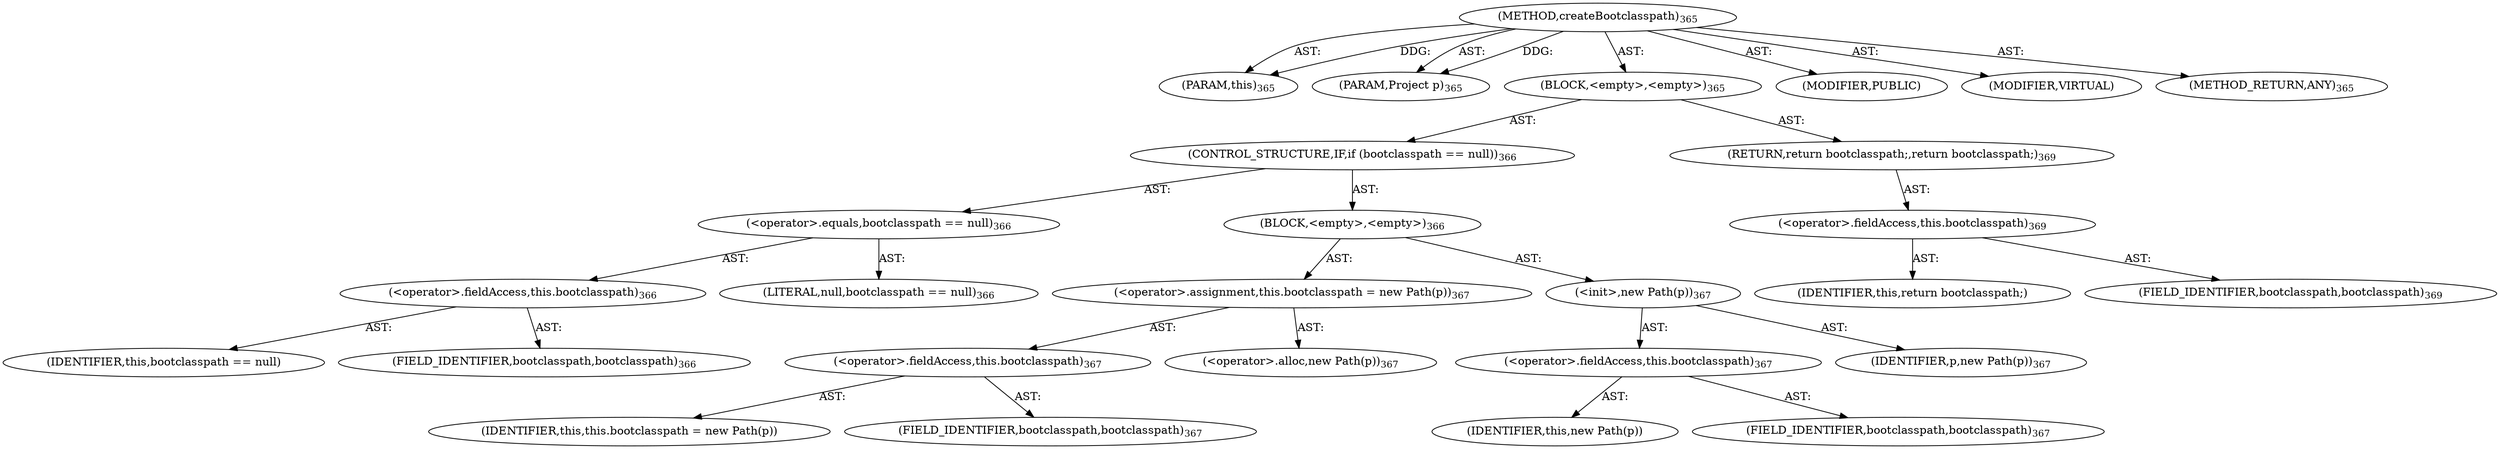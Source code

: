 digraph "createBootclasspath" {  
"111669149719" [label = <(METHOD,createBootclasspath)<SUB>365</SUB>> ]
"115964117033" [label = <(PARAM,this)<SUB>365</SUB>> ]
"115964117034" [label = <(PARAM,Project p)<SUB>365</SUB>> ]
"25769803820" [label = <(BLOCK,&lt;empty&gt;,&lt;empty&gt;)<SUB>365</SUB>> ]
"47244640274" [label = <(CONTROL_STRUCTURE,IF,if (bootclasspath == null))<SUB>366</SUB>> ]
"30064771257" [label = <(&lt;operator&gt;.equals,bootclasspath == null)<SUB>366</SUB>> ]
"30064771258" [label = <(&lt;operator&gt;.fieldAccess,this.bootclasspath)<SUB>366</SUB>> ]
"68719476893" [label = <(IDENTIFIER,this,bootclasspath == null)> ]
"55834574894" [label = <(FIELD_IDENTIFIER,bootclasspath,bootclasspath)<SUB>366</SUB>> ]
"90194313242" [label = <(LITERAL,null,bootclasspath == null)<SUB>366</SUB>> ]
"25769803821" [label = <(BLOCK,&lt;empty&gt;,&lt;empty&gt;)<SUB>366</SUB>> ]
"30064771259" [label = <(&lt;operator&gt;.assignment,this.bootclasspath = new Path(p))<SUB>367</SUB>> ]
"30064771260" [label = <(&lt;operator&gt;.fieldAccess,this.bootclasspath)<SUB>367</SUB>> ]
"68719476894" [label = <(IDENTIFIER,this,this.bootclasspath = new Path(p))> ]
"55834574895" [label = <(FIELD_IDENTIFIER,bootclasspath,bootclasspath)<SUB>367</SUB>> ]
"30064771261" [label = <(&lt;operator&gt;.alloc,new Path(p))<SUB>367</SUB>> ]
"30064771262" [label = <(&lt;init&gt;,new Path(p))<SUB>367</SUB>> ]
"30064771263" [label = <(&lt;operator&gt;.fieldAccess,this.bootclasspath)<SUB>367</SUB>> ]
"68719476895" [label = <(IDENTIFIER,this,new Path(p))> ]
"55834574896" [label = <(FIELD_IDENTIFIER,bootclasspath,bootclasspath)<SUB>367</SUB>> ]
"68719476896" [label = <(IDENTIFIER,p,new Path(p))<SUB>367</SUB>> ]
"146028888078" [label = <(RETURN,return bootclasspath;,return bootclasspath;)<SUB>369</SUB>> ]
"30064771264" [label = <(&lt;operator&gt;.fieldAccess,this.bootclasspath)<SUB>369</SUB>> ]
"68719476897" [label = <(IDENTIFIER,this,return bootclasspath;)> ]
"55834574897" [label = <(FIELD_IDENTIFIER,bootclasspath,bootclasspath)<SUB>369</SUB>> ]
"133143986233" [label = <(MODIFIER,PUBLIC)> ]
"133143986234" [label = <(MODIFIER,VIRTUAL)> ]
"128849018903" [label = <(METHOD_RETURN,ANY)<SUB>365</SUB>> ]
  "111669149719" -> "115964117033"  [ label = "AST: "] 
  "111669149719" -> "115964117034"  [ label = "AST: "] 
  "111669149719" -> "25769803820"  [ label = "AST: "] 
  "111669149719" -> "133143986233"  [ label = "AST: "] 
  "111669149719" -> "133143986234"  [ label = "AST: "] 
  "111669149719" -> "128849018903"  [ label = "AST: "] 
  "25769803820" -> "47244640274"  [ label = "AST: "] 
  "25769803820" -> "146028888078"  [ label = "AST: "] 
  "47244640274" -> "30064771257"  [ label = "AST: "] 
  "47244640274" -> "25769803821"  [ label = "AST: "] 
  "30064771257" -> "30064771258"  [ label = "AST: "] 
  "30064771257" -> "90194313242"  [ label = "AST: "] 
  "30064771258" -> "68719476893"  [ label = "AST: "] 
  "30064771258" -> "55834574894"  [ label = "AST: "] 
  "25769803821" -> "30064771259"  [ label = "AST: "] 
  "25769803821" -> "30064771262"  [ label = "AST: "] 
  "30064771259" -> "30064771260"  [ label = "AST: "] 
  "30064771259" -> "30064771261"  [ label = "AST: "] 
  "30064771260" -> "68719476894"  [ label = "AST: "] 
  "30064771260" -> "55834574895"  [ label = "AST: "] 
  "30064771262" -> "30064771263"  [ label = "AST: "] 
  "30064771262" -> "68719476896"  [ label = "AST: "] 
  "30064771263" -> "68719476895"  [ label = "AST: "] 
  "30064771263" -> "55834574896"  [ label = "AST: "] 
  "146028888078" -> "30064771264"  [ label = "AST: "] 
  "30064771264" -> "68719476897"  [ label = "AST: "] 
  "30064771264" -> "55834574897"  [ label = "AST: "] 
  "111669149719" -> "115964117033"  [ label = "DDG: "] 
  "111669149719" -> "115964117034"  [ label = "DDG: "] 
}
